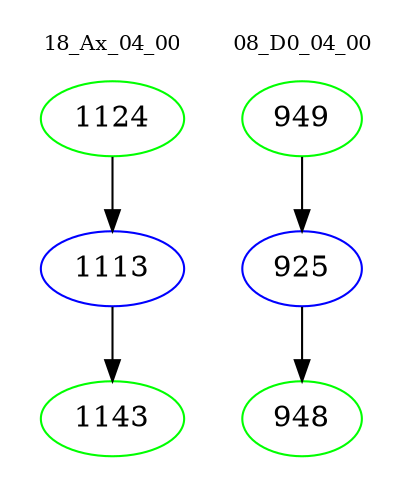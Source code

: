 digraph{
subgraph cluster_0 {
color = white
label = "18_Ax_04_00";
fontsize=10;
T0_1124 [label="1124", color="green"]
T0_1124 -> T0_1113 [color="black"]
T0_1113 [label="1113", color="blue"]
T0_1113 -> T0_1143 [color="black"]
T0_1143 [label="1143", color="green"]
}
subgraph cluster_1 {
color = white
label = "08_D0_04_00";
fontsize=10;
T1_949 [label="949", color="green"]
T1_949 -> T1_925 [color="black"]
T1_925 [label="925", color="blue"]
T1_925 -> T1_948 [color="black"]
T1_948 [label="948", color="green"]
}
}
